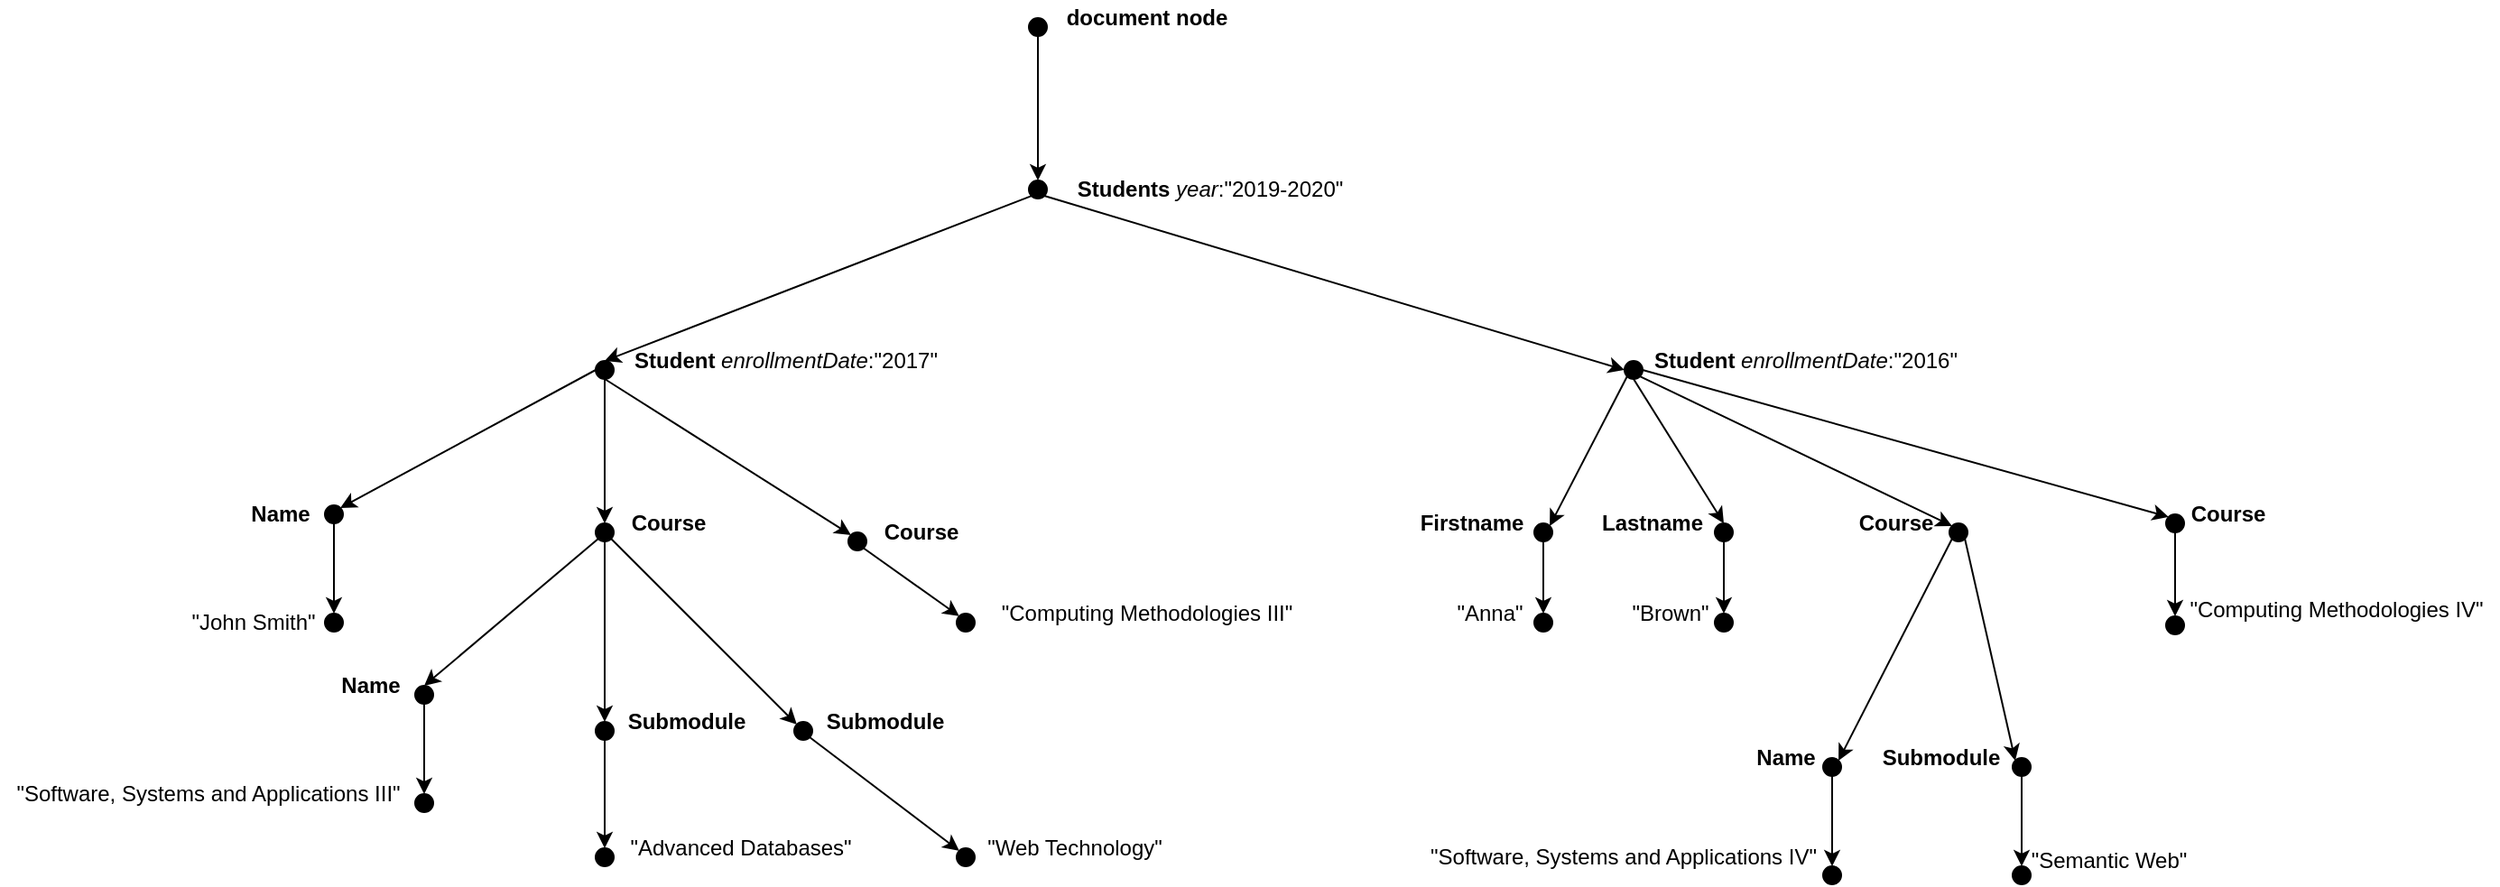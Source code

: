 <mxfile version="12.8.1" type="github"><diagram id="glKFv8MY4MIgWm9LCYsQ" name="Page-1"><mxGraphModel dx="1656" dy="969" grid="1" gridSize="10" guides="1" tooltips="1" connect="1" arrows="1" fold="1" page="1" pageScale="1" pageWidth="1654" pageHeight="2336" math="0" shadow="0"><root><mxCell id="0"/><mxCell id="1" parent="0"/><mxCell id="P2tipLuTs0BAtSTtxBV2-2" value="" style="ellipse;whiteSpace=wrap;html=1;aspect=fixed;fillColor=#000000;" vertex="1" parent="1"><mxGeometry x="700" y="130" width="10" height="10" as="geometry"/></mxCell><mxCell id="P2tipLuTs0BAtSTtxBV2-6" value="&lt;b&gt;Students &lt;/b&gt;&lt;i&gt;year&lt;/i&gt;:&quot;2019-2020&quot;" style="text;html=1;align=center;verticalAlign=middle;resizable=0;points=[];autosize=1;" vertex="1" parent="1"><mxGeometry x="720" y="125" width="160" height="20" as="geometry"/></mxCell><mxCell id="P2tipLuTs0BAtSTtxBV2-34" style="edgeStyle=orthogonalEdgeStyle;rounded=0;orthogonalLoop=1;jettySize=auto;html=1;entryX=0.5;entryY=0;entryDx=0;entryDy=0;" edge="1" parent="1" source="P2tipLuTs0BAtSTtxBV2-8" target="P2tipLuTs0BAtSTtxBV2-32"><mxGeometry relative="1" as="geometry"/></mxCell><mxCell id="P2tipLuTs0BAtSTtxBV2-8" value="" style="ellipse;whiteSpace=wrap;html=1;aspect=fixed;fillColor=#000000;" vertex="1" parent="1"><mxGeometry x="460" y="230" width="10" height="10" as="geometry"/></mxCell><mxCell id="P2tipLuTs0BAtSTtxBV2-9" value="&lt;b&gt;Student&lt;/b&gt; &lt;i&gt;enrollmentDate&lt;/i&gt;:&quot;2017&quot;" style="text;html=1;align=center;verticalAlign=middle;resizable=0;points=[];autosize=1;" vertex="1" parent="1"><mxGeometry x="475" y="220" width="180" height="20" as="geometry"/></mxCell><mxCell id="P2tipLuTs0BAtSTtxBV2-10" value="" style="ellipse;whiteSpace=wrap;html=1;aspect=fixed;fillColor=#000000;" vertex="1" parent="1"><mxGeometry x="1030" y="230" width="10" height="10" as="geometry"/></mxCell><mxCell id="P2tipLuTs0BAtSTtxBV2-11" value="&lt;b&gt;Student&lt;/b&gt; &lt;i&gt;enrollmentDate&lt;/i&gt;:&quot;2016&quot;" style="text;html=1;align=center;verticalAlign=middle;resizable=0;points=[];autosize=1;" vertex="1" parent="1"><mxGeometry x="1040" y="220" width="180" height="20" as="geometry"/></mxCell><mxCell id="P2tipLuTs0BAtSTtxBV2-19" value="" style="endArrow=classic;html=1;entryX=0.5;entryY=0;entryDx=0;entryDy=0;exitX=0;exitY=1;exitDx=0;exitDy=0;" edge="1" parent="1" source="P2tipLuTs0BAtSTtxBV2-2" target="P2tipLuTs0BAtSTtxBV2-8"><mxGeometry width="50" height="50" relative="1" as="geometry"><mxPoint x="710" y="290" as="sourcePoint"/><mxPoint x="760" y="240" as="targetPoint"/></mxGeometry></mxCell><mxCell id="P2tipLuTs0BAtSTtxBV2-20" value="" style="endArrow=classic;html=1;entryX=0;entryY=0.5;entryDx=0;entryDy=0;exitX=1;exitY=1;exitDx=0;exitDy=0;" edge="1" parent="1" source="P2tipLuTs0BAtSTtxBV2-2" target="P2tipLuTs0BAtSTtxBV2-10"><mxGeometry width="50" height="50" relative="1" as="geometry"><mxPoint x="710" y="290" as="sourcePoint"/><mxPoint x="760" y="240" as="targetPoint"/></mxGeometry></mxCell><mxCell id="P2tipLuTs0BAtSTtxBV2-23" style="edgeStyle=orthogonalEdgeStyle;rounded=0;orthogonalLoop=1;jettySize=auto;html=1;exitX=0.5;exitY=1;exitDx=0;exitDy=0;entryX=0.5;entryY=0;entryDx=0;entryDy=0;" edge="1" parent="1" source="P2tipLuTs0BAtSTtxBV2-21" target="P2tipLuTs0BAtSTtxBV2-2"><mxGeometry relative="1" as="geometry"/></mxCell><mxCell id="P2tipLuTs0BAtSTtxBV2-21" value="" style="ellipse;whiteSpace=wrap;html=1;aspect=fixed;fillColor=#000000;" vertex="1" parent="1"><mxGeometry x="700" y="40" width="10" height="10" as="geometry"/></mxCell><mxCell id="P2tipLuTs0BAtSTtxBV2-22" value="&lt;b&gt;document node&lt;/b&gt;" style="text;html=1;align=center;verticalAlign=middle;resizable=0;points=[];autosize=1;" vertex="1" parent="1"><mxGeometry x="715" y="30" width="100" height="20" as="geometry"/></mxCell><mxCell id="P2tipLuTs0BAtSTtxBV2-31" style="edgeStyle=orthogonalEdgeStyle;rounded=0;orthogonalLoop=1;jettySize=auto;html=1;exitX=0.5;exitY=1;exitDx=0;exitDy=0;entryX=0.5;entryY=0;entryDx=0;entryDy=0;" edge="1" parent="1" source="P2tipLuTs0BAtSTtxBV2-25" target="P2tipLuTs0BAtSTtxBV2-29"><mxGeometry relative="1" as="geometry"/></mxCell><mxCell id="P2tipLuTs0BAtSTtxBV2-25" value="" style="ellipse;whiteSpace=wrap;html=1;aspect=fixed;fillColor=#000000;" vertex="1" parent="1"><mxGeometry x="310" y="310" width="10" height="10" as="geometry"/></mxCell><mxCell id="P2tipLuTs0BAtSTtxBV2-26" value="&lt;b&gt;Name&lt;/b&gt;" style="text;html=1;align=center;verticalAlign=middle;resizable=0;points=[];autosize=1;" vertex="1" parent="1"><mxGeometry x="260" y="305" width="50" height="20" as="geometry"/></mxCell><mxCell id="P2tipLuTs0BAtSTtxBV2-28" value="" style="endArrow=classic;html=1;entryX=1;entryY=0;entryDx=0;entryDy=0;exitX=0;exitY=0.5;exitDx=0;exitDy=0;" edge="1" parent="1" source="P2tipLuTs0BAtSTtxBV2-8" target="P2tipLuTs0BAtSTtxBV2-25"><mxGeometry width="50" height="50" relative="1" as="geometry"><mxPoint x="350" y="330" as="sourcePoint"/><mxPoint x="400" y="280" as="targetPoint"/></mxGeometry></mxCell><mxCell id="P2tipLuTs0BAtSTtxBV2-29" value="" style="ellipse;whiteSpace=wrap;html=1;aspect=fixed;fillColor=#000000;" vertex="1" parent="1"><mxGeometry x="310" y="370" width="10" height="10" as="geometry"/></mxCell><mxCell id="P2tipLuTs0BAtSTtxBV2-30" value="&quot;John Smith&quot;" style="text;html=1;align=center;verticalAlign=middle;resizable=0;points=[];autosize=1;" vertex="1" parent="1"><mxGeometry x="230" y="365" width="80" height="20" as="geometry"/></mxCell><mxCell id="P2tipLuTs0BAtSTtxBV2-42" style="edgeStyle=orthogonalEdgeStyle;rounded=0;orthogonalLoop=1;jettySize=auto;html=1;entryX=0.5;entryY=0;entryDx=0;entryDy=0;" edge="1" parent="1" source="P2tipLuTs0BAtSTtxBV2-32" target="P2tipLuTs0BAtSTtxBV2-37"><mxGeometry relative="1" as="geometry"/></mxCell><mxCell id="P2tipLuTs0BAtSTtxBV2-32" value="" style="ellipse;whiteSpace=wrap;html=1;aspect=fixed;fillColor=#000000;" vertex="1" parent="1"><mxGeometry x="460" y="320" width="10" height="10" as="geometry"/></mxCell><mxCell id="P2tipLuTs0BAtSTtxBV2-33" value="&lt;b&gt;Course&lt;/b&gt;" style="text;html=1;align=center;verticalAlign=middle;resizable=0;points=[];autosize=1;" vertex="1" parent="1"><mxGeometry x="470" y="310" width="60" height="20" as="geometry"/></mxCell><mxCell id="P2tipLuTs0BAtSTtxBV2-46" style="edgeStyle=orthogonalEdgeStyle;rounded=0;orthogonalLoop=1;jettySize=auto;html=1;entryX=0.5;entryY=0;entryDx=0;entryDy=0;" edge="1" parent="1" source="P2tipLuTs0BAtSTtxBV2-35" target="P2tipLuTs0BAtSTtxBV2-44"><mxGeometry relative="1" as="geometry"/></mxCell><mxCell id="P2tipLuTs0BAtSTtxBV2-35" value="" style="ellipse;whiteSpace=wrap;html=1;aspect=fixed;fillColor=#000000;" vertex="1" parent="1"><mxGeometry x="360" y="410" width="10" height="10" as="geometry"/></mxCell><mxCell id="P2tipLuTs0BAtSTtxBV2-36" value="&lt;b&gt;Name&lt;/b&gt;" style="text;html=1;align=center;verticalAlign=middle;resizable=0;points=[];autosize=1;" vertex="1" parent="1"><mxGeometry x="310" y="400" width="50" height="20" as="geometry"/></mxCell><mxCell id="P2tipLuTs0BAtSTtxBV2-49" style="edgeStyle=orthogonalEdgeStyle;rounded=0;orthogonalLoop=1;jettySize=auto;html=1;entryX=0.5;entryY=0;entryDx=0;entryDy=0;" edge="1" parent="1" source="P2tipLuTs0BAtSTtxBV2-37" target="P2tipLuTs0BAtSTtxBV2-47"><mxGeometry relative="1" as="geometry"/></mxCell><mxCell id="P2tipLuTs0BAtSTtxBV2-37" value="" style="ellipse;whiteSpace=wrap;html=1;aspect=fixed;fillColor=#000000;" vertex="1" parent="1"><mxGeometry x="460" y="430" width="10" height="10" as="geometry"/></mxCell><mxCell id="P2tipLuTs0BAtSTtxBV2-38" value="&lt;b&gt;Submodule&lt;/b&gt;" style="text;html=1;align=center;verticalAlign=middle;resizable=0;points=[];autosize=1;" vertex="1" parent="1"><mxGeometry x="470" y="420" width="80" height="20" as="geometry"/></mxCell><mxCell id="P2tipLuTs0BAtSTtxBV2-39" value="" style="ellipse;whiteSpace=wrap;html=1;aspect=fixed;fillColor=#000000;" vertex="1" parent="1"><mxGeometry x="570" y="430" width="10" height="10" as="geometry"/></mxCell><mxCell id="P2tipLuTs0BAtSTtxBV2-40" value="&lt;b&gt;Submodule&lt;/b&gt;" style="text;html=1;align=center;verticalAlign=middle;resizable=0;points=[];autosize=1;" vertex="1" parent="1"><mxGeometry x="580" y="420" width="80" height="20" as="geometry"/></mxCell><mxCell id="P2tipLuTs0BAtSTtxBV2-41" value="" style="endArrow=classic;html=1;entryX=0.5;entryY=0;entryDx=0;entryDy=0;exitX=0;exitY=1;exitDx=0;exitDy=0;" edge="1" parent="1" source="P2tipLuTs0BAtSTtxBV2-32" target="P2tipLuTs0BAtSTtxBV2-35"><mxGeometry width="50" height="50" relative="1" as="geometry"><mxPoint x="570" y="430" as="sourcePoint"/><mxPoint x="620" y="380" as="targetPoint"/></mxGeometry></mxCell><mxCell id="P2tipLuTs0BAtSTtxBV2-43" value="" style="endArrow=classic;html=1;entryX=0;entryY=0;entryDx=0;entryDy=0;exitX=1;exitY=1;exitDx=0;exitDy=0;" edge="1" parent="1" source="P2tipLuTs0BAtSTtxBV2-32" target="P2tipLuTs0BAtSTtxBV2-39"><mxGeometry width="50" height="50" relative="1" as="geometry"><mxPoint x="570" y="430" as="sourcePoint"/><mxPoint x="620" y="380" as="targetPoint"/></mxGeometry></mxCell><mxCell id="P2tipLuTs0BAtSTtxBV2-44" value="" style="ellipse;whiteSpace=wrap;html=1;aspect=fixed;fillColor=#000000;" vertex="1" parent="1"><mxGeometry x="360" y="470" width="10" height="10" as="geometry"/></mxCell><mxCell id="P2tipLuTs0BAtSTtxBV2-45" value="&quot;Software, Systems and Applications III&quot;" style="text;html=1;align=center;verticalAlign=middle;resizable=0;points=[];autosize=1;" vertex="1" parent="1"><mxGeometry x="130" y="460" width="230" height="20" as="geometry"/></mxCell><mxCell id="P2tipLuTs0BAtSTtxBV2-47" value="" style="ellipse;whiteSpace=wrap;html=1;aspect=fixed;fillColor=#000000;" vertex="1" parent="1"><mxGeometry x="460" y="500" width="10" height="10" as="geometry"/></mxCell><mxCell id="P2tipLuTs0BAtSTtxBV2-48" value="&quot;Advanced Databases&quot;" style="text;html=1;align=center;verticalAlign=middle;resizable=0;points=[];autosize=1;" vertex="1" parent="1"><mxGeometry x="470" y="490" width="140" height="20" as="geometry"/></mxCell><mxCell id="P2tipLuTs0BAtSTtxBV2-52" value="" style="ellipse;whiteSpace=wrap;html=1;aspect=fixed;fillColor=#000000;" vertex="1" parent="1"><mxGeometry x="660" y="500" width="10" height="10" as="geometry"/></mxCell><mxCell id="P2tipLuTs0BAtSTtxBV2-53" value="&quot;Web Technology&quot;" style="text;html=1;align=center;verticalAlign=middle;resizable=0;points=[];autosize=1;" vertex="1" parent="1"><mxGeometry x="670" y="490" width="110" height="20" as="geometry"/></mxCell><mxCell id="P2tipLuTs0BAtSTtxBV2-54" value="" style="endArrow=classic;html=1;entryX=0;entryY=0;entryDx=0;entryDy=0;exitX=1;exitY=1;exitDx=0;exitDy=0;" edge="1" parent="1" source="P2tipLuTs0BAtSTtxBV2-39" target="P2tipLuTs0BAtSTtxBV2-52"><mxGeometry width="50" height="50" relative="1" as="geometry"><mxPoint x="570" y="480" as="sourcePoint"/><mxPoint x="620" y="430" as="targetPoint"/></mxGeometry></mxCell><mxCell id="P2tipLuTs0BAtSTtxBV2-55" value="" style="ellipse;whiteSpace=wrap;html=1;aspect=fixed;fillColor=#000000;" vertex="1" parent="1"><mxGeometry x="600" y="325" width="10" height="10" as="geometry"/></mxCell><mxCell id="P2tipLuTs0BAtSTtxBV2-56" value="&lt;b&gt;Course&lt;/b&gt;" style="text;html=1;align=center;verticalAlign=middle;resizable=0;points=[];autosize=1;" vertex="1" parent="1"><mxGeometry x="610" y="315" width="60" height="20" as="geometry"/></mxCell><mxCell id="P2tipLuTs0BAtSTtxBV2-57" value="" style="endArrow=classic;html=1;entryX=0;entryY=0;entryDx=0;entryDy=0;exitX=0.5;exitY=1;exitDx=0;exitDy=0;" edge="1" parent="1" source="P2tipLuTs0BAtSTtxBV2-8" target="P2tipLuTs0BAtSTtxBV2-55"><mxGeometry width="50" height="50" relative="1" as="geometry"><mxPoint x="610" y="390" as="sourcePoint"/><mxPoint x="660" y="340" as="targetPoint"/></mxGeometry></mxCell><mxCell id="P2tipLuTs0BAtSTtxBV2-58" value="" style="ellipse;whiteSpace=wrap;html=1;aspect=fixed;fillColor=#000000;" vertex="1" parent="1"><mxGeometry x="660" y="370" width="10" height="10" as="geometry"/></mxCell><mxCell id="P2tipLuTs0BAtSTtxBV2-59" value="&quot;Computing Methodologies III&quot;" style="text;html=1;align=center;verticalAlign=middle;resizable=0;points=[];autosize=1;" vertex="1" parent="1"><mxGeometry x="675" y="360" width="180" height="20" as="geometry"/></mxCell><mxCell id="P2tipLuTs0BAtSTtxBV2-61" value="" style="endArrow=classic;html=1;entryX=0;entryY=0;entryDx=0;entryDy=0;exitX=-0.067;exitY=0.85;exitDx=0;exitDy=0;exitPerimeter=0;" edge="1" parent="1" source="P2tipLuTs0BAtSTtxBV2-56" target="P2tipLuTs0BAtSTtxBV2-58"><mxGeometry width="50" height="50" relative="1" as="geometry"><mxPoint x="610" y="390" as="sourcePoint"/><mxPoint x="660" y="340" as="targetPoint"/></mxGeometry></mxCell><mxCell id="P2tipLuTs0BAtSTtxBV2-82" style="edgeStyle=orthogonalEdgeStyle;rounded=0;orthogonalLoop=1;jettySize=auto;html=1;entryX=0.5;entryY=0;entryDx=0;entryDy=0;" edge="1" parent="1" source="P2tipLuTs0BAtSTtxBV2-67" target="P2tipLuTs0BAtSTtxBV2-78"><mxGeometry relative="1" as="geometry"/></mxCell><mxCell id="P2tipLuTs0BAtSTtxBV2-67" value="" style="ellipse;whiteSpace=wrap;html=1;aspect=fixed;fillColor=#000000;" vertex="1" parent="1"><mxGeometry x="980" y="320" width="10" height="10" as="geometry"/></mxCell><mxCell id="P2tipLuTs0BAtSTtxBV2-68" value="&lt;b&gt;Firstname&lt;/b&gt;" style="text;html=1;align=center;verticalAlign=middle;resizable=0;points=[];autosize=1;" vertex="1" parent="1"><mxGeometry x="910" y="310" width="70" height="20" as="geometry"/></mxCell><mxCell id="P2tipLuTs0BAtSTtxBV2-83" style="edgeStyle=orthogonalEdgeStyle;rounded=0;orthogonalLoop=1;jettySize=auto;html=1;entryX=0.5;entryY=0;entryDx=0;entryDy=0;" edge="1" parent="1" source="P2tipLuTs0BAtSTtxBV2-69" target="P2tipLuTs0BAtSTtxBV2-80"><mxGeometry relative="1" as="geometry"/></mxCell><mxCell id="P2tipLuTs0BAtSTtxBV2-69" value="" style="ellipse;whiteSpace=wrap;html=1;aspect=fixed;fillColor=#000000;" vertex="1" parent="1"><mxGeometry x="1080" y="320" width="10" height="10" as="geometry"/></mxCell><mxCell id="P2tipLuTs0BAtSTtxBV2-70" value="&lt;b&gt;Lastname&lt;/b&gt;" style="text;html=1;align=center;verticalAlign=middle;resizable=0;points=[];autosize=1;" vertex="1" parent="1"><mxGeometry x="1010" y="310" width="70" height="20" as="geometry"/></mxCell><mxCell id="P2tipLuTs0BAtSTtxBV2-72" value="" style="endArrow=classic;html=1;entryX=1;entryY=0;entryDx=0;entryDy=0;exitX=0;exitY=1;exitDx=0;exitDy=0;" edge="1" parent="1" source="P2tipLuTs0BAtSTtxBV2-10" target="P2tipLuTs0BAtSTtxBV2-67"><mxGeometry width="50" height="50" relative="1" as="geometry"><mxPoint x="890" y="330" as="sourcePoint"/><mxPoint x="940" y="280" as="targetPoint"/></mxGeometry></mxCell><mxCell id="P2tipLuTs0BAtSTtxBV2-73" value="" style="endArrow=classic;html=1;entryX=0.5;entryY=0;entryDx=0;entryDy=0;exitX=0.5;exitY=1;exitDx=0;exitDy=0;" edge="1" parent="1" source="P2tipLuTs0BAtSTtxBV2-10" target="P2tipLuTs0BAtSTtxBV2-69"><mxGeometry width="50" height="50" relative="1" as="geometry"><mxPoint x="1040" y="280" as="sourcePoint"/><mxPoint x="998.536" y="331.464" as="targetPoint"/></mxGeometry></mxCell><mxCell id="P2tipLuTs0BAtSTtxBV2-74" value="" style="ellipse;whiteSpace=wrap;html=1;aspect=fixed;fillColor=#000000;" vertex="1" parent="1"><mxGeometry x="1210" y="320" width="10" height="10" as="geometry"/></mxCell><mxCell id="P2tipLuTs0BAtSTtxBV2-75" value="&lt;b&gt;Course&lt;/b&gt;" style="text;html=1;align=center;verticalAlign=middle;resizable=0;points=[];autosize=1;" vertex="1" parent="1"><mxGeometry x="1150" y="310" width="60" height="20" as="geometry"/></mxCell><mxCell id="P2tipLuTs0BAtSTtxBV2-111" style="edgeStyle=orthogonalEdgeStyle;rounded=0;orthogonalLoop=1;jettySize=auto;html=1;entryX=0.5;entryY=0;entryDx=0;entryDy=0;" edge="1" parent="1" source="P2tipLuTs0BAtSTtxBV2-76" target="P2tipLuTs0BAtSTtxBV2-109"><mxGeometry relative="1" as="geometry"><mxPoint x="1320" y="370" as="targetPoint"/></mxGeometry></mxCell><mxCell id="P2tipLuTs0BAtSTtxBV2-76" value="" style="ellipse;whiteSpace=wrap;html=1;aspect=fixed;fillColor=#000000;" vertex="1" parent="1"><mxGeometry x="1330" y="315" width="10" height="10" as="geometry"/></mxCell><mxCell id="P2tipLuTs0BAtSTtxBV2-77" value="&lt;b&gt;Course&lt;/b&gt;" style="text;html=1;align=center;verticalAlign=middle;resizable=0;points=[];autosize=1;" vertex="1" parent="1"><mxGeometry x="1334" y="305" width="60" height="20" as="geometry"/></mxCell><mxCell id="P2tipLuTs0BAtSTtxBV2-78" value="" style="ellipse;whiteSpace=wrap;html=1;aspect=fixed;fillColor=#000000;" vertex="1" parent="1"><mxGeometry x="980" y="370" width="10" height="10" as="geometry"/></mxCell><mxCell id="P2tipLuTs0BAtSTtxBV2-79" value="&quot;Anna&quot;" style="text;html=1;align=center;verticalAlign=middle;resizable=0;points=[];autosize=1;" vertex="1" parent="1"><mxGeometry x="930" y="360" width="50" height="20" as="geometry"/></mxCell><mxCell id="P2tipLuTs0BAtSTtxBV2-80" value="" style="ellipse;whiteSpace=wrap;html=1;aspect=fixed;fillColor=#000000;" vertex="1" parent="1"><mxGeometry x="1080" y="370" width="10" height="10" as="geometry"/></mxCell><mxCell id="P2tipLuTs0BAtSTtxBV2-81" value="&quot;Brown&quot;" style="text;html=1;align=center;verticalAlign=middle;resizable=0;points=[];autosize=1;" vertex="1" parent="1"><mxGeometry x="1025" y="360" width="60" height="20" as="geometry"/></mxCell><mxCell id="P2tipLuTs0BAtSTtxBV2-84" value="" style="endArrow=classic;html=1;exitX=1;exitY=1;exitDx=0;exitDy=0;entryX=0;entryY=0;entryDx=0;entryDy=0;" edge="1" parent="1" source="P2tipLuTs0BAtSTtxBV2-10" target="P2tipLuTs0BAtSTtxBV2-74"><mxGeometry width="50" height="50" relative="1" as="geometry"><mxPoint x="1050" y="260" as="sourcePoint"/><mxPoint x="1070" y="240" as="targetPoint"/></mxGeometry></mxCell><mxCell id="P2tipLuTs0BAtSTtxBV2-86" value="" style="endArrow=classic;html=1;entryX=0;entryY=0;entryDx=0;entryDy=0;exitX=1;exitY=0.5;exitDx=0;exitDy=0;" edge="1" parent="1" source="P2tipLuTs0BAtSTtxBV2-10" target="P2tipLuTs0BAtSTtxBV2-76"><mxGeometry width="50" height="50" relative="1" as="geometry"><mxPoint x="1090" y="250" as="sourcePoint"/><mxPoint x="1160" y="290" as="targetPoint"/></mxGeometry></mxCell><mxCell id="P2tipLuTs0BAtSTtxBV2-95" style="edgeStyle=orthogonalEdgeStyle;rounded=0;orthogonalLoop=1;jettySize=auto;html=1;entryX=0.5;entryY=0;entryDx=0;entryDy=0;" edge="1" parent="1" source="P2tipLuTs0BAtSTtxBV2-87" target="P2tipLuTs0BAtSTtxBV2-93"><mxGeometry relative="1" as="geometry"/></mxCell><mxCell id="P2tipLuTs0BAtSTtxBV2-87" value="" style="ellipse;whiteSpace=wrap;html=1;aspect=fixed;fillColor=#000000;" vertex="1" parent="1"><mxGeometry x="1140" y="450" width="10" height="10" as="geometry"/></mxCell><mxCell id="P2tipLuTs0BAtSTtxBV2-88" value="&lt;b&gt;Name&lt;/b&gt;" style="text;html=1;align=center;verticalAlign=middle;resizable=0;points=[];autosize=1;" vertex="1" parent="1"><mxGeometry x="1094" y="440" width="50" height="20" as="geometry"/></mxCell><mxCell id="P2tipLuTs0BAtSTtxBV2-108" style="edgeStyle=orthogonalEdgeStyle;rounded=0;orthogonalLoop=1;jettySize=auto;html=1;entryX=0.5;entryY=0;entryDx=0;entryDy=0;" edge="1" parent="1" source="P2tipLuTs0BAtSTtxBV2-89" target="P2tipLuTs0BAtSTtxBV2-106"><mxGeometry relative="1" as="geometry"/></mxCell><mxCell id="P2tipLuTs0BAtSTtxBV2-89" value="" style="ellipse;whiteSpace=wrap;html=1;aspect=fixed;fillColor=#000000;" vertex="1" parent="1"><mxGeometry x="1245" y="450" width="10" height="10" as="geometry"/></mxCell><mxCell id="P2tipLuTs0BAtSTtxBV2-90" value="&lt;b&gt;Submodule&lt;/b&gt;" style="text;html=1;align=center;verticalAlign=middle;resizable=0;points=[];autosize=1;" vertex="1" parent="1"><mxGeometry x="1165" y="440" width="80" height="20" as="geometry"/></mxCell><mxCell id="P2tipLuTs0BAtSTtxBV2-91" value="" style="endArrow=classic;html=1;exitX=0;exitY=1;exitDx=0;exitDy=0;entryX=1;entryY=0;entryDx=0;entryDy=0;" edge="1" parent="1" source="P2tipLuTs0BAtSTtxBV2-74" target="P2tipLuTs0BAtSTtxBV2-87"><mxGeometry width="50" height="50" relative="1" as="geometry"><mxPoint x="1100" y="500" as="sourcePoint"/><mxPoint x="1160" y="470" as="targetPoint"/></mxGeometry></mxCell><mxCell id="P2tipLuTs0BAtSTtxBV2-92" value="" style="endArrow=classic;html=1;entryX=0;entryY=0;entryDx=0;entryDy=0;exitX=1;exitY=1;exitDx=0;exitDy=0;" edge="1" parent="1" source="P2tipLuTs0BAtSTtxBV2-74" target="P2tipLuTs0BAtSTtxBV2-89"><mxGeometry width="50" height="50" relative="1" as="geometry"><mxPoint x="1170" y="480" as="sourcePoint"/><mxPoint x="1220" y="430" as="targetPoint"/></mxGeometry></mxCell><mxCell id="P2tipLuTs0BAtSTtxBV2-93" value="" style="ellipse;whiteSpace=wrap;html=1;aspect=fixed;fillColor=#000000;" vertex="1" parent="1"><mxGeometry x="1140" y="510" width="10" height="10" as="geometry"/></mxCell><mxCell id="P2tipLuTs0BAtSTtxBV2-94" value="&quot;Software, Systems and Applications IV&quot;" style="text;html=1;align=center;verticalAlign=middle;resizable=0;points=[];autosize=1;" vertex="1" parent="1"><mxGeometry x="914" y="495" width="230" height="20" as="geometry"/></mxCell><mxCell id="P2tipLuTs0BAtSTtxBV2-106" value="" style="ellipse;whiteSpace=wrap;html=1;aspect=fixed;fillColor=#000000;" vertex="1" parent="1"><mxGeometry x="1245" y="510" width="10" height="10" as="geometry"/></mxCell><mxCell id="P2tipLuTs0BAtSTtxBV2-107" value="&quot;Semantic Web&quot;" style="text;html=1;align=center;verticalAlign=middle;resizable=0;points=[];autosize=1;" vertex="1" parent="1"><mxGeometry x="1248" y="497" width="100" height="20" as="geometry"/></mxCell><mxCell id="P2tipLuTs0BAtSTtxBV2-109" value="" style="ellipse;whiteSpace=wrap;html=1;aspect=fixed;fillColor=#000000;" vertex="1" parent="1"><mxGeometry x="1330" y="371.5" width="10" height="10" as="geometry"/></mxCell><mxCell id="P2tipLuTs0BAtSTtxBV2-110" value="&quot;Computing Methodologies IV&quot;" style="text;html=1;align=center;verticalAlign=middle;resizable=0;points=[];autosize=1;" vertex="1" parent="1"><mxGeometry x="1334" y="358" width="180" height="20" as="geometry"/></mxCell></root></mxGraphModel></diagram></mxfile>